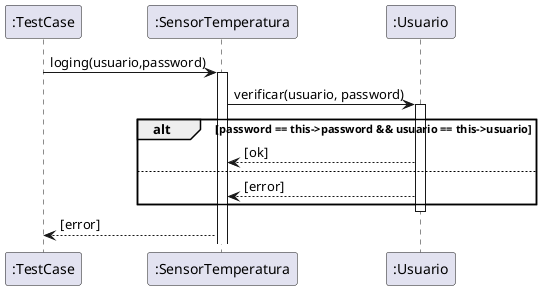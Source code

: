 @startuml
":TestCase" -> ":SensorTemperatura": loging(usuario,password)

activate ":SensorTemperatura"
        ":SensorTemperatura" -> ":Usuario": verificar(usuario, password)
        activate ":Usuario"
                alt password == this->password && usuario == this->usuario
                        ":Usuario" --> ":SensorTemperatura": [ok]
                else  
                        ":Usuario" --> ":SensorTemperatura": [error]
                end
        deactivate ":Usuario"
        ":SensorTemperatura" --> ":TestCase": [error]

@enduml
